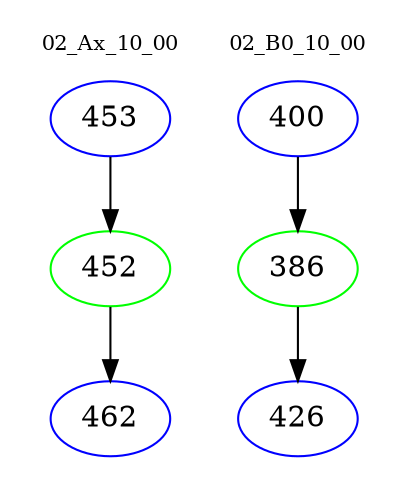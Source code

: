 digraph{
subgraph cluster_0 {
color = white
label = "02_Ax_10_00";
fontsize=10;
T0_453 [label="453", color="blue"]
T0_453 -> T0_452 [color="black"]
T0_452 [label="452", color="green"]
T0_452 -> T0_462 [color="black"]
T0_462 [label="462", color="blue"]
}
subgraph cluster_1 {
color = white
label = "02_B0_10_00";
fontsize=10;
T1_400 [label="400", color="blue"]
T1_400 -> T1_386 [color="black"]
T1_386 [label="386", color="green"]
T1_386 -> T1_426 [color="black"]
T1_426 [label="426", color="blue"]
}
}
